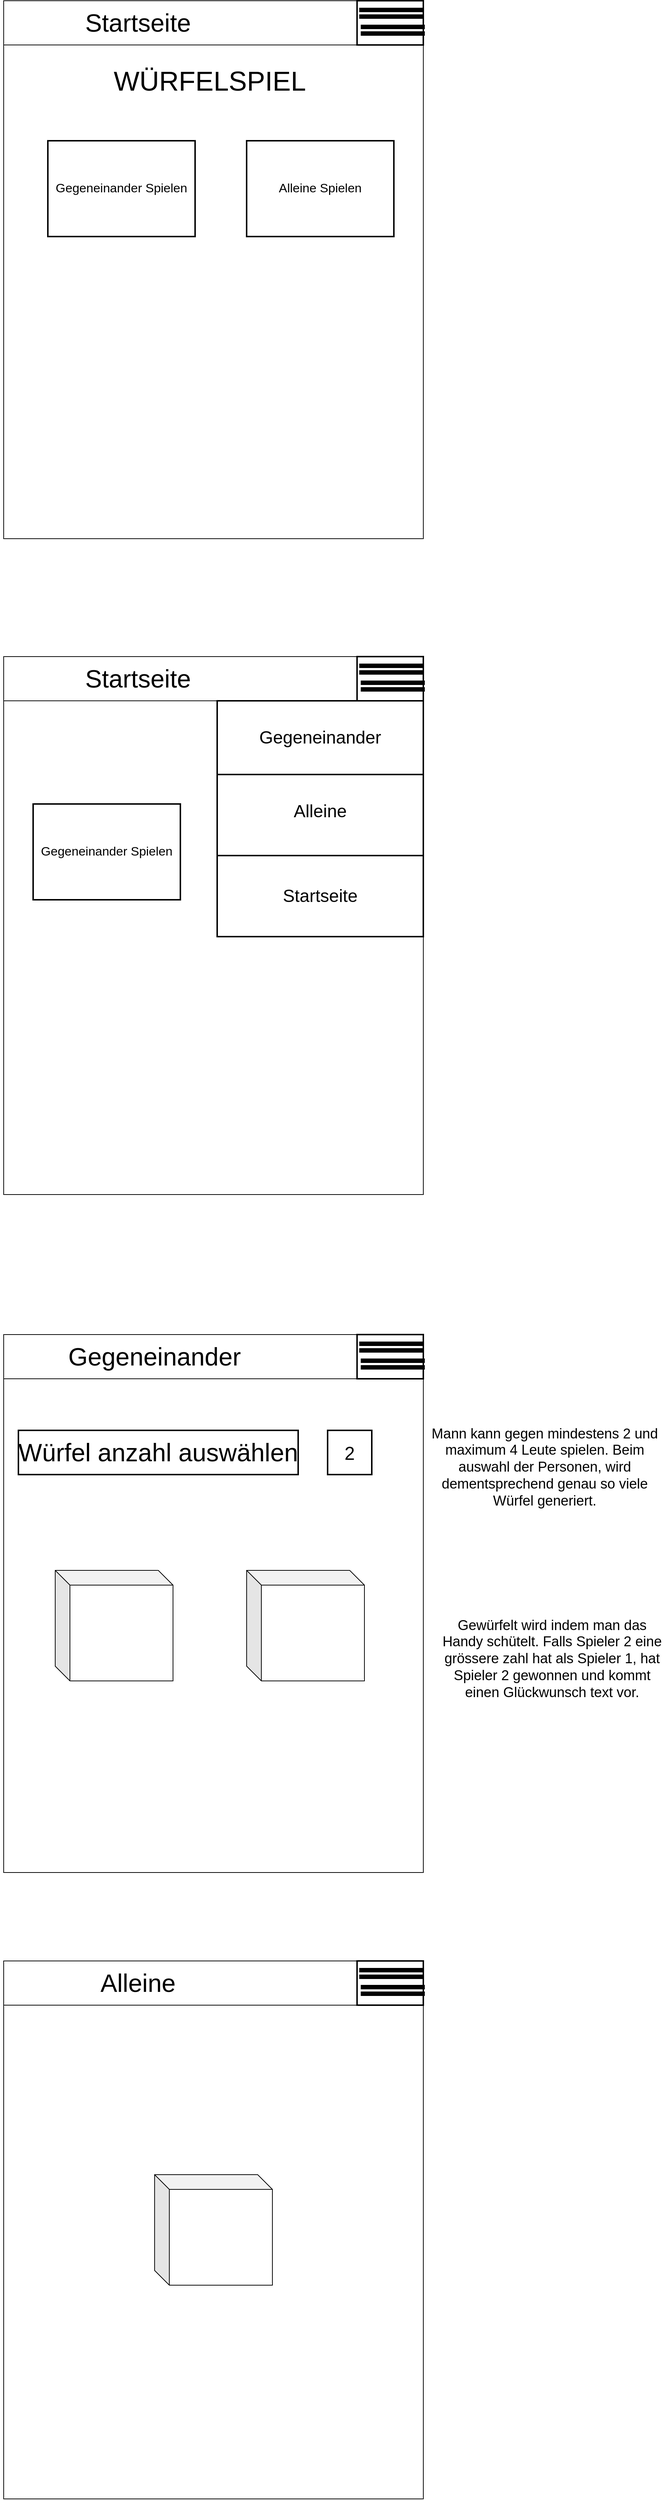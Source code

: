 <mxfile version="14.6.13" type="device"><diagram id="RmtyZ94ns1aQ6PTW3xKf" name="Seite-1"><mxGraphModel dx="1684" dy="947" grid="1" gridSize="10" guides="1" tooltips="1" connect="1" arrows="1" fold="1" page="1" pageScale="1" pageWidth="827" pageHeight="1169" math="0" shadow="0"><root><mxCell id="0"/><mxCell id="1" parent="0"/><mxCell id="FsDH7FiybXorQfT2M61M-2" value="" style="swimlane;startSize=0;" vertex="1" parent="1"><mxGeometry x="110" y="20" width="570" height="730" as="geometry"/></mxCell><mxCell id="FsDH7FiybXorQfT2M61M-4" value="" style="rounded=0;whiteSpace=wrap;html=1;" vertex="1" parent="FsDH7FiybXorQfT2M61M-2"><mxGeometry width="570" height="60" as="geometry"/></mxCell><mxCell id="FsDH7FiybXorQfT2M61M-3" value="&lt;font style=&quot;font-size: 34px&quot;&gt;Startseite&lt;/font&gt;" style="text;html=1;strokeColor=none;fillColor=none;align=center;verticalAlign=middle;whiteSpace=wrap;rounded=0;strokeWidth=6;" vertex="1" parent="FsDH7FiybXorQfT2M61M-2"><mxGeometry x="20" y="10" width="325" height="40" as="geometry"/></mxCell><mxCell id="FsDH7FiybXorQfT2M61M-52" value="&lt;font style=&quot;font-size: 17px&quot;&gt;Gegeneinander Spielen&lt;/font&gt;" style="rounded=0;whiteSpace=wrap;html=1;strokeWidth=2;" vertex="1" parent="FsDH7FiybXorQfT2M61M-2"><mxGeometry x="60" y="190" width="200" height="130" as="geometry"/></mxCell><mxCell id="FsDH7FiybXorQfT2M61M-53" value="&lt;font style=&quot;font-size: 17px&quot;&gt;Alleine Spielen&lt;/font&gt;" style="rounded=0;whiteSpace=wrap;html=1;strokeWidth=2;" vertex="1" parent="FsDH7FiybXorQfT2M61M-2"><mxGeometry x="330" y="190" width="200" height="130" as="geometry"/></mxCell><mxCell id="FsDH7FiybXorQfT2M61M-6" value="" style="rounded=0;whiteSpace=wrap;html=1;strokeWidth=2;" vertex="1" parent="1"><mxGeometry x="590" y="20" width="90" height="60" as="geometry"/></mxCell><mxCell id="FsDH7FiybXorQfT2M61M-11" value="" style="shape=link;html=1;strokeWidth=6;" edge="1" parent="1"><mxGeometry width="100" relative="1" as="geometry"><mxPoint x="593" y="37" as="sourcePoint"/><mxPoint x="680" y="37" as="targetPoint"/></mxGeometry></mxCell><mxCell id="FsDH7FiybXorQfT2M61M-12" value="" style="shape=link;html=1;strokeWidth=6;" edge="1" parent="1"><mxGeometry width="100" relative="1" as="geometry"><mxPoint x="595" y="60" as="sourcePoint"/><mxPoint x="682" y="60" as="targetPoint"/></mxGeometry></mxCell><mxCell id="FsDH7FiybXorQfT2M61M-13" value="" style="swimlane;startSize=0;" vertex="1" parent="1"><mxGeometry x="110" y="910" width="570" height="730" as="geometry"/></mxCell><mxCell id="FsDH7FiybXorQfT2M61M-59" value="" style="rounded=0;whiteSpace=wrap;html=1;strokeWidth=2;" vertex="1" parent="FsDH7FiybXorQfT2M61M-13"><mxGeometry x="290" y="270" width="280" height="110" as="geometry"/></mxCell><mxCell id="FsDH7FiybXorQfT2M61M-14" value="" style="rounded=0;whiteSpace=wrap;html=1;" vertex="1" parent="FsDH7FiybXorQfT2M61M-13"><mxGeometry width="570" height="60" as="geometry"/></mxCell><mxCell id="FsDH7FiybXorQfT2M61M-16" value="&lt;font style=&quot;font-size: 34px&quot;&gt;Startseite&lt;/font&gt;" style="text;html=1;strokeColor=none;fillColor=none;align=center;verticalAlign=middle;whiteSpace=wrap;rounded=0;strokeWidth=6;" vertex="1" parent="FsDH7FiybXorQfT2M61M-13"><mxGeometry x="20" y="10" width="325" height="40" as="geometry"/></mxCell><mxCell id="FsDH7FiybXorQfT2M61M-21" value="" style="rounded=0;whiteSpace=wrap;html=1;strokeWidth=2;" vertex="1" parent="FsDH7FiybXorQfT2M61M-13"><mxGeometry x="290" y="60" width="280" height="210" as="geometry"/></mxCell><mxCell id="FsDH7FiybXorQfT2M61M-22" value="" style="rounded=0;whiteSpace=wrap;html=1;strokeWidth=2;" vertex="1" parent="FsDH7FiybXorQfT2M61M-13"><mxGeometry x="290" y="160" width="280" height="110" as="geometry"/></mxCell><mxCell id="FsDH7FiybXorQfT2M61M-23" value="&lt;font style=&quot;font-size: 24px&quot;&gt;Gegeneinander&lt;/font&gt;" style="text;html=1;strokeColor=none;fillColor=none;align=center;verticalAlign=middle;whiteSpace=wrap;rounded=0;" vertex="1" parent="FsDH7FiybXorQfT2M61M-13"><mxGeometry x="290" y="60" width="280" height="100" as="geometry"/></mxCell><mxCell id="FsDH7FiybXorQfT2M61M-25" value="&lt;font style=&quot;font-size: 24px&quot;&gt;Alleine&lt;/font&gt;" style="text;html=1;strokeColor=none;fillColor=none;align=center;verticalAlign=middle;whiteSpace=wrap;rounded=0;" vertex="1" parent="FsDH7FiybXorQfT2M61M-13"><mxGeometry x="290" y="160" width="280" height="100" as="geometry"/></mxCell><mxCell id="FsDH7FiybXorQfT2M61M-57" value="&lt;font style=&quot;font-size: 24px&quot;&gt;Startseite&lt;/font&gt;" style="text;html=1;strokeColor=none;fillColor=none;align=center;verticalAlign=middle;whiteSpace=wrap;rounded=0;" vertex="1" parent="FsDH7FiybXorQfT2M61M-13"><mxGeometry x="290" y="275" width="280" height="100" as="geometry"/></mxCell><mxCell id="FsDH7FiybXorQfT2M61M-60" value="&lt;font style=&quot;font-size: 17px&quot;&gt;Gegeneinander Spielen&lt;/font&gt;" style="rounded=0;whiteSpace=wrap;html=1;strokeWidth=2;" vertex="1" parent="FsDH7FiybXorQfT2M61M-13"><mxGeometry x="40" y="200" width="200" height="130" as="geometry"/></mxCell><mxCell id="FsDH7FiybXorQfT2M61M-17" value="" style="rounded=0;whiteSpace=wrap;html=1;strokeWidth=2;" vertex="1" parent="1"><mxGeometry x="590" y="910" width="90" height="60" as="geometry"/></mxCell><mxCell id="FsDH7FiybXorQfT2M61M-18" value="" style="shape=link;html=1;strokeWidth=6;" edge="1" parent="1"><mxGeometry width="100" relative="1" as="geometry"><mxPoint x="593" y="927" as="sourcePoint"/><mxPoint x="680" y="927" as="targetPoint"/></mxGeometry></mxCell><mxCell id="FsDH7FiybXorQfT2M61M-19" value="" style="shape=link;html=1;strokeWidth=6;" edge="1" parent="1"><mxGeometry width="100" relative="1" as="geometry"><mxPoint x="595" y="950" as="sourcePoint"/><mxPoint x="682" y="950" as="targetPoint"/></mxGeometry></mxCell><mxCell id="FsDH7FiybXorQfT2M61M-26" value="" style="swimlane;startSize=0;" vertex="1" parent="1"><mxGeometry x="110" y="1830" width="570" height="730" as="geometry"/></mxCell><mxCell id="FsDH7FiybXorQfT2M61M-27" value="" style="rounded=0;whiteSpace=wrap;html=1;" vertex="1" parent="FsDH7FiybXorQfT2M61M-26"><mxGeometry width="570" height="60" as="geometry"/></mxCell><mxCell id="FsDH7FiybXorQfT2M61M-28" value="" style="shape=cube;whiteSpace=wrap;html=1;boundedLbl=1;backgroundOutline=1;darkOpacity=0.05;darkOpacity2=0.1;" vertex="1" parent="FsDH7FiybXorQfT2M61M-26"><mxGeometry x="70" y="320" width="160" height="150" as="geometry"/></mxCell><mxCell id="FsDH7FiybXorQfT2M61M-29" value="&lt;font style=&quot;font-size: 34px&quot;&gt;Gegeneinander&lt;/font&gt;" style="text;html=1;strokeColor=none;fillColor=none;align=center;verticalAlign=middle;whiteSpace=wrap;rounded=0;strokeWidth=6;" vertex="1" parent="FsDH7FiybXorQfT2M61M-26"><mxGeometry x="20" y="10" width="370" height="40" as="geometry"/></mxCell><mxCell id="FsDH7FiybXorQfT2M61M-37" value="" style="rounded=0;whiteSpace=wrap;html=1;strokeWidth=2;" vertex="1" parent="FsDH7FiybXorQfT2M61M-26"><mxGeometry x="20" y="130" width="380" height="60" as="geometry"/></mxCell><mxCell id="FsDH7FiybXorQfT2M61M-38" value="&lt;font style=&quot;font-size: 34px&quot;&gt;Würfel anzahl auswählen&lt;/font&gt;" style="text;html=1;strokeColor=none;fillColor=none;align=center;verticalAlign=middle;whiteSpace=wrap;rounded=0;strokeWidth=6;" vertex="1" parent="FsDH7FiybXorQfT2M61M-26"><mxGeometry x="-5" y="140" width="430" height="40" as="geometry"/></mxCell><mxCell id="FsDH7FiybXorQfT2M61M-40" value="" style="whiteSpace=wrap;html=1;aspect=fixed;strokeWidth=2;" vertex="1" parent="FsDH7FiybXorQfT2M61M-26"><mxGeometry x="440" y="130" width="60" height="60" as="geometry"/></mxCell><mxCell id="FsDH7FiybXorQfT2M61M-41" value="" style="shape=cube;whiteSpace=wrap;html=1;boundedLbl=1;backgroundOutline=1;darkOpacity=0.05;darkOpacity2=0.1;" vertex="1" parent="FsDH7FiybXorQfT2M61M-26"><mxGeometry x="330" y="320" width="160" height="150" as="geometry"/></mxCell><mxCell id="FsDH7FiybXorQfT2M61M-42" value="&lt;font style=&quot;font-size: 25px&quot;&gt;2&lt;/font&gt;" style="text;html=1;strokeColor=none;fillColor=none;align=center;verticalAlign=middle;whiteSpace=wrap;rounded=0;" vertex="1" parent="FsDH7FiybXorQfT2M61M-26"><mxGeometry x="450" y="140" width="40" height="40" as="geometry"/></mxCell><mxCell id="FsDH7FiybXorQfT2M61M-34" value="" style="rounded=0;whiteSpace=wrap;html=1;strokeWidth=2;" vertex="1" parent="1"><mxGeometry x="590" y="1830" width="90" height="60" as="geometry"/></mxCell><mxCell id="FsDH7FiybXorQfT2M61M-35" value="" style="shape=link;html=1;strokeWidth=6;" edge="1" parent="1"><mxGeometry width="100" relative="1" as="geometry"><mxPoint x="593" y="1847" as="sourcePoint"/><mxPoint x="680" y="1847" as="targetPoint"/></mxGeometry></mxCell><mxCell id="FsDH7FiybXorQfT2M61M-36" value="" style="shape=link;html=1;strokeWidth=6;" edge="1" parent="1"><mxGeometry width="100" relative="1" as="geometry"><mxPoint x="595" y="1870" as="sourcePoint"/><mxPoint x="682" y="1870" as="targetPoint"/></mxGeometry></mxCell><mxCell id="FsDH7FiybXorQfT2M61M-44" value="" style="swimlane;startSize=0;" vertex="1" parent="1"><mxGeometry x="110" y="2680" width="570" height="730" as="geometry"/></mxCell><mxCell id="FsDH7FiybXorQfT2M61M-45" value="" style="rounded=0;whiteSpace=wrap;html=1;" vertex="1" parent="FsDH7FiybXorQfT2M61M-44"><mxGeometry width="570" height="60" as="geometry"/></mxCell><mxCell id="FsDH7FiybXorQfT2M61M-46" value="" style="shape=cube;whiteSpace=wrap;html=1;boundedLbl=1;backgroundOutline=1;darkOpacity=0.05;darkOpacity2=0.1;" vertex="1" parent="FsDH7FiybXorQfT2M61M-44"><mxGeometry x="205" y="290" width="160" height="150" as="geometry"/></mxCell><mxCell id="FsDH7FiybXorQfT2M61M-47" value="&lt;font style=&quot;font-size: 34px&quot;&gt;Alleine&lt;/font&gt;" style="text;html=1;strokeColor=none;fillColor=none;align=center;verticalAlign=middle;whiteSpace=wrap;rounded=0;strokeWidth=6;" vertex="1" parent="FsDH7FiybXorQfT2M61M-44"><mxGeometry x="20" y="10" width="325" height="40" as="geometry"/></mxCell><mxCell id="FsDH7FiybXorQfT2M61M-48" value="" style="rounded=0;whiteSpace=wrap;html=1;strokeWidth=2;" vertex="1" parent="1"><mxGeometry x="590" y="2680" width="90" height="60" as="geometry"/></mxCell><mxCell id="FsDH7FiybXorQfT2M61M-49" value="" style="shape=link;html=1;strokeWidth=6;" edge="1" parent="1"><mxGeometry width="100" relative="1" as="geometry"><mxPoint x="593" y="2697" as="sourcePoint"/><mxPoint x="680" y="2697" as="targetPoint"/></mxGeometry></mxCell><mxCell id="FsDH7FiybXorQfT2M61M-50" value="" style="shape=link;html=1;strokeWidth=6;" edge="1" parent="1"><mxGeometry width="100" relative="1" as="geometry"><mxPoint x="595" y="2720" as="sourcePoint"/><mxPoint x="682" y="2720" as="targetPoint"/></mxGeometry></mxCell><mxCell id="FsDH7FiybXorQfT2M61M-63" value="&lt;font style=&quot;font-size: 37px&quot;&gt;WÜRFELSPIEL&lt;/font&gt;" style="text;html=1;strokeColor=none;fillColor=none;align=center;verticalAlign=middle;whiteSpace=wrap;rounded=0;" vertex="1" parent="1"><mxGeometry x="370" y="120" width="40" height="20" as="geometry"/></mxCell><mxCell id="FsDH7FiybXorQfT2M61M-64" value="&lt;span style=&quot;font-size: 19px&quot;&gt;Gewürfelt wird indem man das Handy schütelt. Falls Spieler 2 eine grössere zahl hat als Spieler 1, hat Spieler 2 gewonnen und kommt einen Glückwunsch text vor.&lt;/span&gt;" style="text;html=1;strokeColor=none;fillColor=none;align=center;verticalAlign=middle;whiteSpace=wrap;rounded=0;" vertex="1" parent="1"><mxGeometry x="700" y="2160" width="310" height="220" as="geometry"/></mxCell><mxCell id="FsDH7FiybXorQfT2M61M-65" value="&lt;span style=&quot;font-size: 19px&quot;&gt;Mann kann gegen mindestens 2 und maximum 4 Leute spielen. Beim auswahl der Personen, wird dementsprechend genau so viele Würfel generiert.&lt;/span&gt;" style="text;html=1;strokeColor=none;fillColor=none;align=center;verticalAlign=middle;whiteSpace=wrap;rounded=0;" vertex="1" parent="1"><mxGeometry x="690" y="1900" width="310" height="220" as="geometry"/></mxCell></root></mxGraphModel></diagram></mxfile>